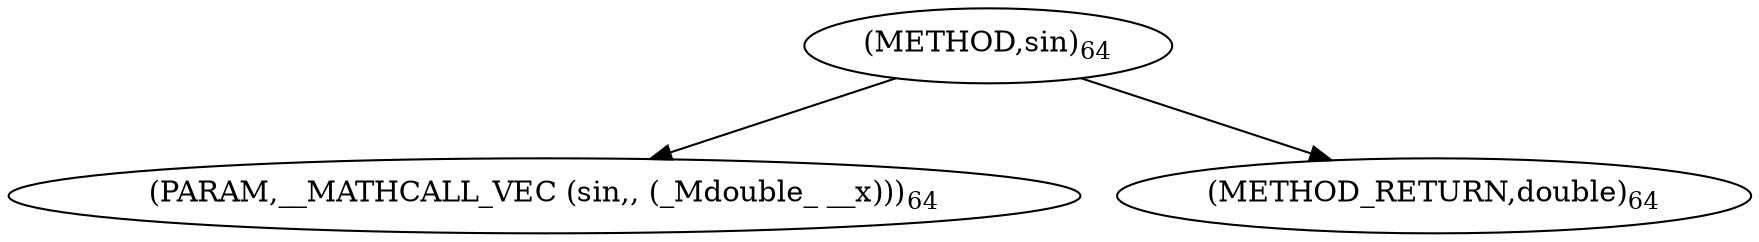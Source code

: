 digraph "sin" {  
"6250" [label = <(METHOD,sin)<SUB>64</SUB>> ]
"6251" [label = <(PARAM,__MATHCALL_VEC (sin,, (_Mdouble_ __x)))<SUB>64</SUB>> ]
"6252" [label = <(METHOD_RETURN,double)<SUB>64</SUB>> ]
  "6250" -> "6251" 
  "6250" -> "6252" 
}
